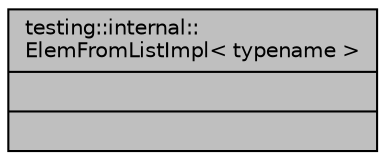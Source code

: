 digraph "testing::internal::ElemFromListImpl&lt; typename &gt;"
{
 // LATEX_PDF_SIZE
  bgcolor="transparent";
  edge [fontname="Helvetica",fontsize="10",labelfontname="Helvetica",labelfontsize="10"];
  node [fontname="Helvetica",fontsize="10",shape=record];
  Node1 [label="{testing::internal::\lElemFromListImpl\< typename \>\n||}",height=0.2,width=0.4,color="black", fillcolor="grey75", style="filled", fontcolor="black",tooltip=" "];
}
